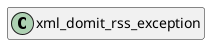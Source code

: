 @startuml
set namespaceSeparator \\
hide members
hide << alias >> circle

class xml_domit_rss_exception
@enduml
